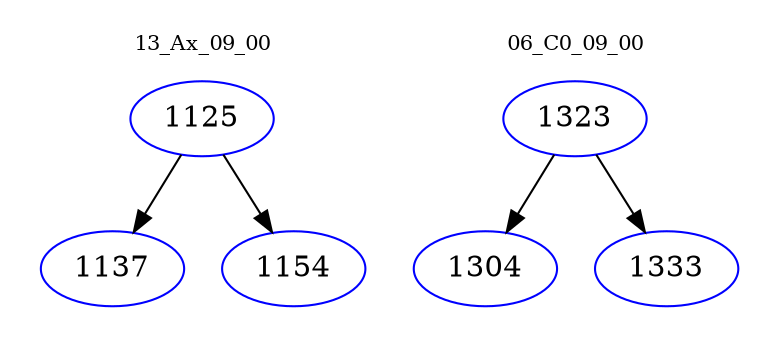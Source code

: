 digraph{
subgraph cluster_0 {
color = white
label = "13_Ax_09_00";
fontsize=10;
T0_1125 [label="1125", color="blue"]
T0_1125 -> T0_1137 [color="black"]
T0_1137 [label="1137", color="blue"]
T0_1125 -> T0_1154 [color="black"]
T0_1154 [label="1154", color="blue"]
}
subgraph cluster_1 {
color = white
label = "06_C0_09_00";
fontsize=10;
T1_1323 [label="1323", color="blue"]
T1_1323 -> T1_1304 [color="black"]
T1_1304 [label="1304", color="blue"]
T1_1323 -> T1_1333 [color="black"]
T1_1333 [label="1333", color="blue"]
}
}
